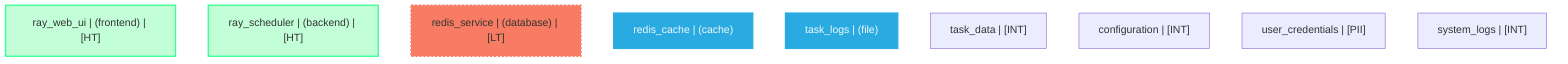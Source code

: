 graph TB
  node_00000000-0000-0000-0000-000000000005["ray_web_ui | (frontend) | [HT]"]:::highTrust
  node_00000000-0000-0000-0000-000000000006["ray_scheduler | (backend) | [HT]"]:::highTrust
  node_00000000-0000-0000-0000-000000000007["redis_service | (database) | [LT]"]:::lowTrust
  node_00000000-0000-0000-0000-000000000008["redis_cache | (cache)"]:::dataStore
  node_00000000-0000-0000-0000-000000000009["task_logs | (file)"]:::dataStore
  node_00000000-0000-0000-0000-000000000001["task_data | [INT]"]:::dataAsset,internal
  node_00000000-0000-0000-0000-000000000002["configuration | [INT]"]:::dataAsset,internal
  node_00000000-0000-0000-0000-000000000003["user_credentials | [PII]"]:::dataAsset,pii
  node_00000000-0000-0000-0000-000000000004["system_logs | [INT]"]:::dataAsset,internal


  classDef externalEntity fill:#FF4C4C,stroke:#FF4C4C,stroke-width:2px,color:#F5F7FA
  classDef process fill:#36FF8F,stroke:#36FF8F,stroke-width:2px,color:#0B0D17
  classDef dataStore fill:#29ABE2,stroke:#29ABE2,stroke-width:2px,color:#F5F7FA
  classDef dataAsset fill:#A259FF,stroke:#c3a4ff,stroke-width:2px,color:#F5F7FA
  classDef untrusted fill:#FF4C4C,stroke:#FF4C4C,stroke-width:3px,stroke-dasharray:5 5
  classDef lowTrust fill:#f77c63,stroke:#f77c63,stroke-width:2px,stroke-dasharray:3 3
  classDef mediumTrust fill:#FFD300,stroke:#FFD300,stroke-width:2px
  classDef highTrust fill:#C2FFD8,stroke:#36FF8F,stroke-width:2px
  classDef veryHighTrust fill:#36FF8F,stroke:#36FF8F,stroke-width:3px
  classDef public fill:#C2FFD8,stroke:#36FF8F,stroke-width:1px
  classDef internal fill:#FFF2B3,stroke:#FFD300,stroke-width:1px
  classDef confidential fill:#FFB3B3,stroke:#FF4C4C,stroke-width:2px
  classDef restricted fill:#FF4C4C,stroke:#FF4C4C,stroke-width:3px
  classDef pii fill:#ffa1ad,stroke:#A259FF,stroke-width:2px
  classDef pci fill:#FF4C4C,stroke:#FF4C4C,stroke-width:3px
  classDef phi fill:#ffa1ad,stroke:#A259FF,stroke-width:3px
  classDef encryptedFlow stroke:#36FF8F,stroke-width:2px
  classDef unencryptedFlow stroke:#FF4C4C,stroke-width:2px,stroke-dasharray:5 5
  classDef authenticatedFlow stroke:#29ABE2,stroke-width:2px
  classDef trustBoundary fill:transparent,stroke:#2E3440,stroke-width:3px,stroke-dasharray:10 5
